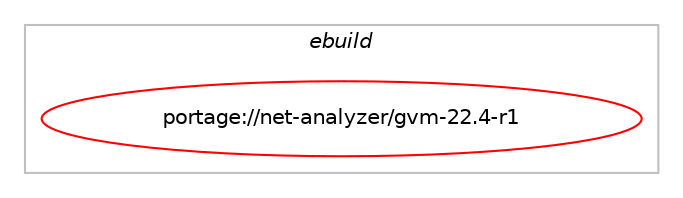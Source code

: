digraph prolog {

# *************
# Graph options
# *************

newrank=true;
concentrate=true;
compound=true;
graph [rankdir=LR,fontname=Helvetica,fontsize=10,ranksep=1.5];#, ranksep=2.5, nodesep=0.2];
edge  [arrowhead=vee];
node  [fontname=Helvetica,fontsize=10];

# **********
# The ebuild
# **********

subgraph cluster_leftcol {
color=gray;
label=<<i>ebuild</i>>;
id [label="portage://net-analyzer/gvm-22.4-r1", color=red, width=4, href="../net-analyzer/gvm-22.4-r1.svg"];
}

# ****************
# The dependencies
# ****************

subgraph cluster_midcol {
color=gray;
label=<<i>dependencies</i>>;
subgraph cluster_compile {
fillcolor="#eeeeee";
style=filled;
label=<<i>compile</i>>;
}
subgraph cluster_compileandrun {
fillcolor="#eeeeee";
style=filled;
label=<<i>compile and run</i>>;
}
subgraph cluster_run {
fillcolor="#eeeeee";
style=filled;
label=<<i>run</i>>;
# *** BEGIN UNKNOWN DEPENDENCY TYPE (TODO) ***
# id -> equal(use_conditional_group(positive,cli,portage://net-analyzer/gvm-22.4-r1,[package_dependency(portage://net-analyzer/gvm-22.4-r1,run,no,net-analyzer,gvm-tools,greaterequal,[21.10.0,,,21.10.0],[],[])]))
# *** END UNKNOWN DEPENDENCY TYPE (TODO) ***

# *** BEGIN UNKNOWN DEPENDENCY TYPE (TODO) ***
# id -> equal(use_conditional_group(positive,gsa,portage://net-analyzer/gvm-22.4-r1,[package_dependency(portage://net-analyzer/gvm-22.4-r1,run,no,net-analyzer,gsad,greaterequal,[22.4,,,22.4],[],[use(optenable(doc),none)])]))
# *** END UNKNOWN DEPENDENCY TYPE (TODO) ***

# *** BEGIN UNKNOWN DEPENDENCY TYPE (TODO) ***
# id -> equal(use_conditional_group(positive,ospd,portage://net-analyzer/gvm-22.4-r1,[package_dependency(portage://net-analyzer/gvm-22.4-r1,run,no,net-analyzer,ospd-openvas,greaterequal,[22.4,,,22.4],[],[use(optenable(doc),none)])]))
# *** END UNKNOWN DEPENDENCY TYPE (TODO) ***

# *** BEGIN UNKNOWN DEPENDENCY TYPE (TODO) ***
# id -> equal(package_dependency(portage://net-analyzer/gvm-22.4-r1,run,no,net-analyzer,greenbone-feed-sync,greaterequal,[23.6.0,,,23.6.0],[],[]))
# *** END UNKNOWN DEPENDENCY TYPE (TODO) ***

# *** BEGIN UNKNOWN DEPENDENCY TYPE (TODO) ***
# id -> equal(package_dependency(portage://net-analyzer/gvm-22.4-r1,run,no,net-analyzer,gvm-libs,greaterequal,[22.4,,,22.4],[],[use(optenable(doc),none),use(optenable(ldap),none),use(optenable(radius),none)]))
# *** END UNKNOWN DEPENDENCY TYPE (TODO) ***

# *** BEGIN UNKNOWN DEPENDENCY TYPE (TODO) ***
# id -> equal(package_dependency(portage://net-analyzer/gvm-22.4-r1,run,no,net-analyzer,gvmd,greaterequal,[22.4,,,22.4],[],[use(optenable(doc),none)]))
# *** END UNKNOWN DEPENDENCY TYPE (TODO) ***

# *** BEGIN UNKNOWN DEPENDENCY TYPE (TODO) ***
# id -> equal(package_dependency(portage://net-analyzer/gvm-22.4-r1,run,no,net-analyzer,openvas-scanner,greaterequal,[22.4,,,22.4],[],[use(optenable(doc),none),use(optenable(snmp),none)]))
# *** END UNKNOWN DEPENDENCY TYPE (TODO) ***

}
}

# **************
# The candidates
# **************

subgraph cluster_choices {
rank=same;
color=gray;
label=<<i>candidates</i>>;

}

}
